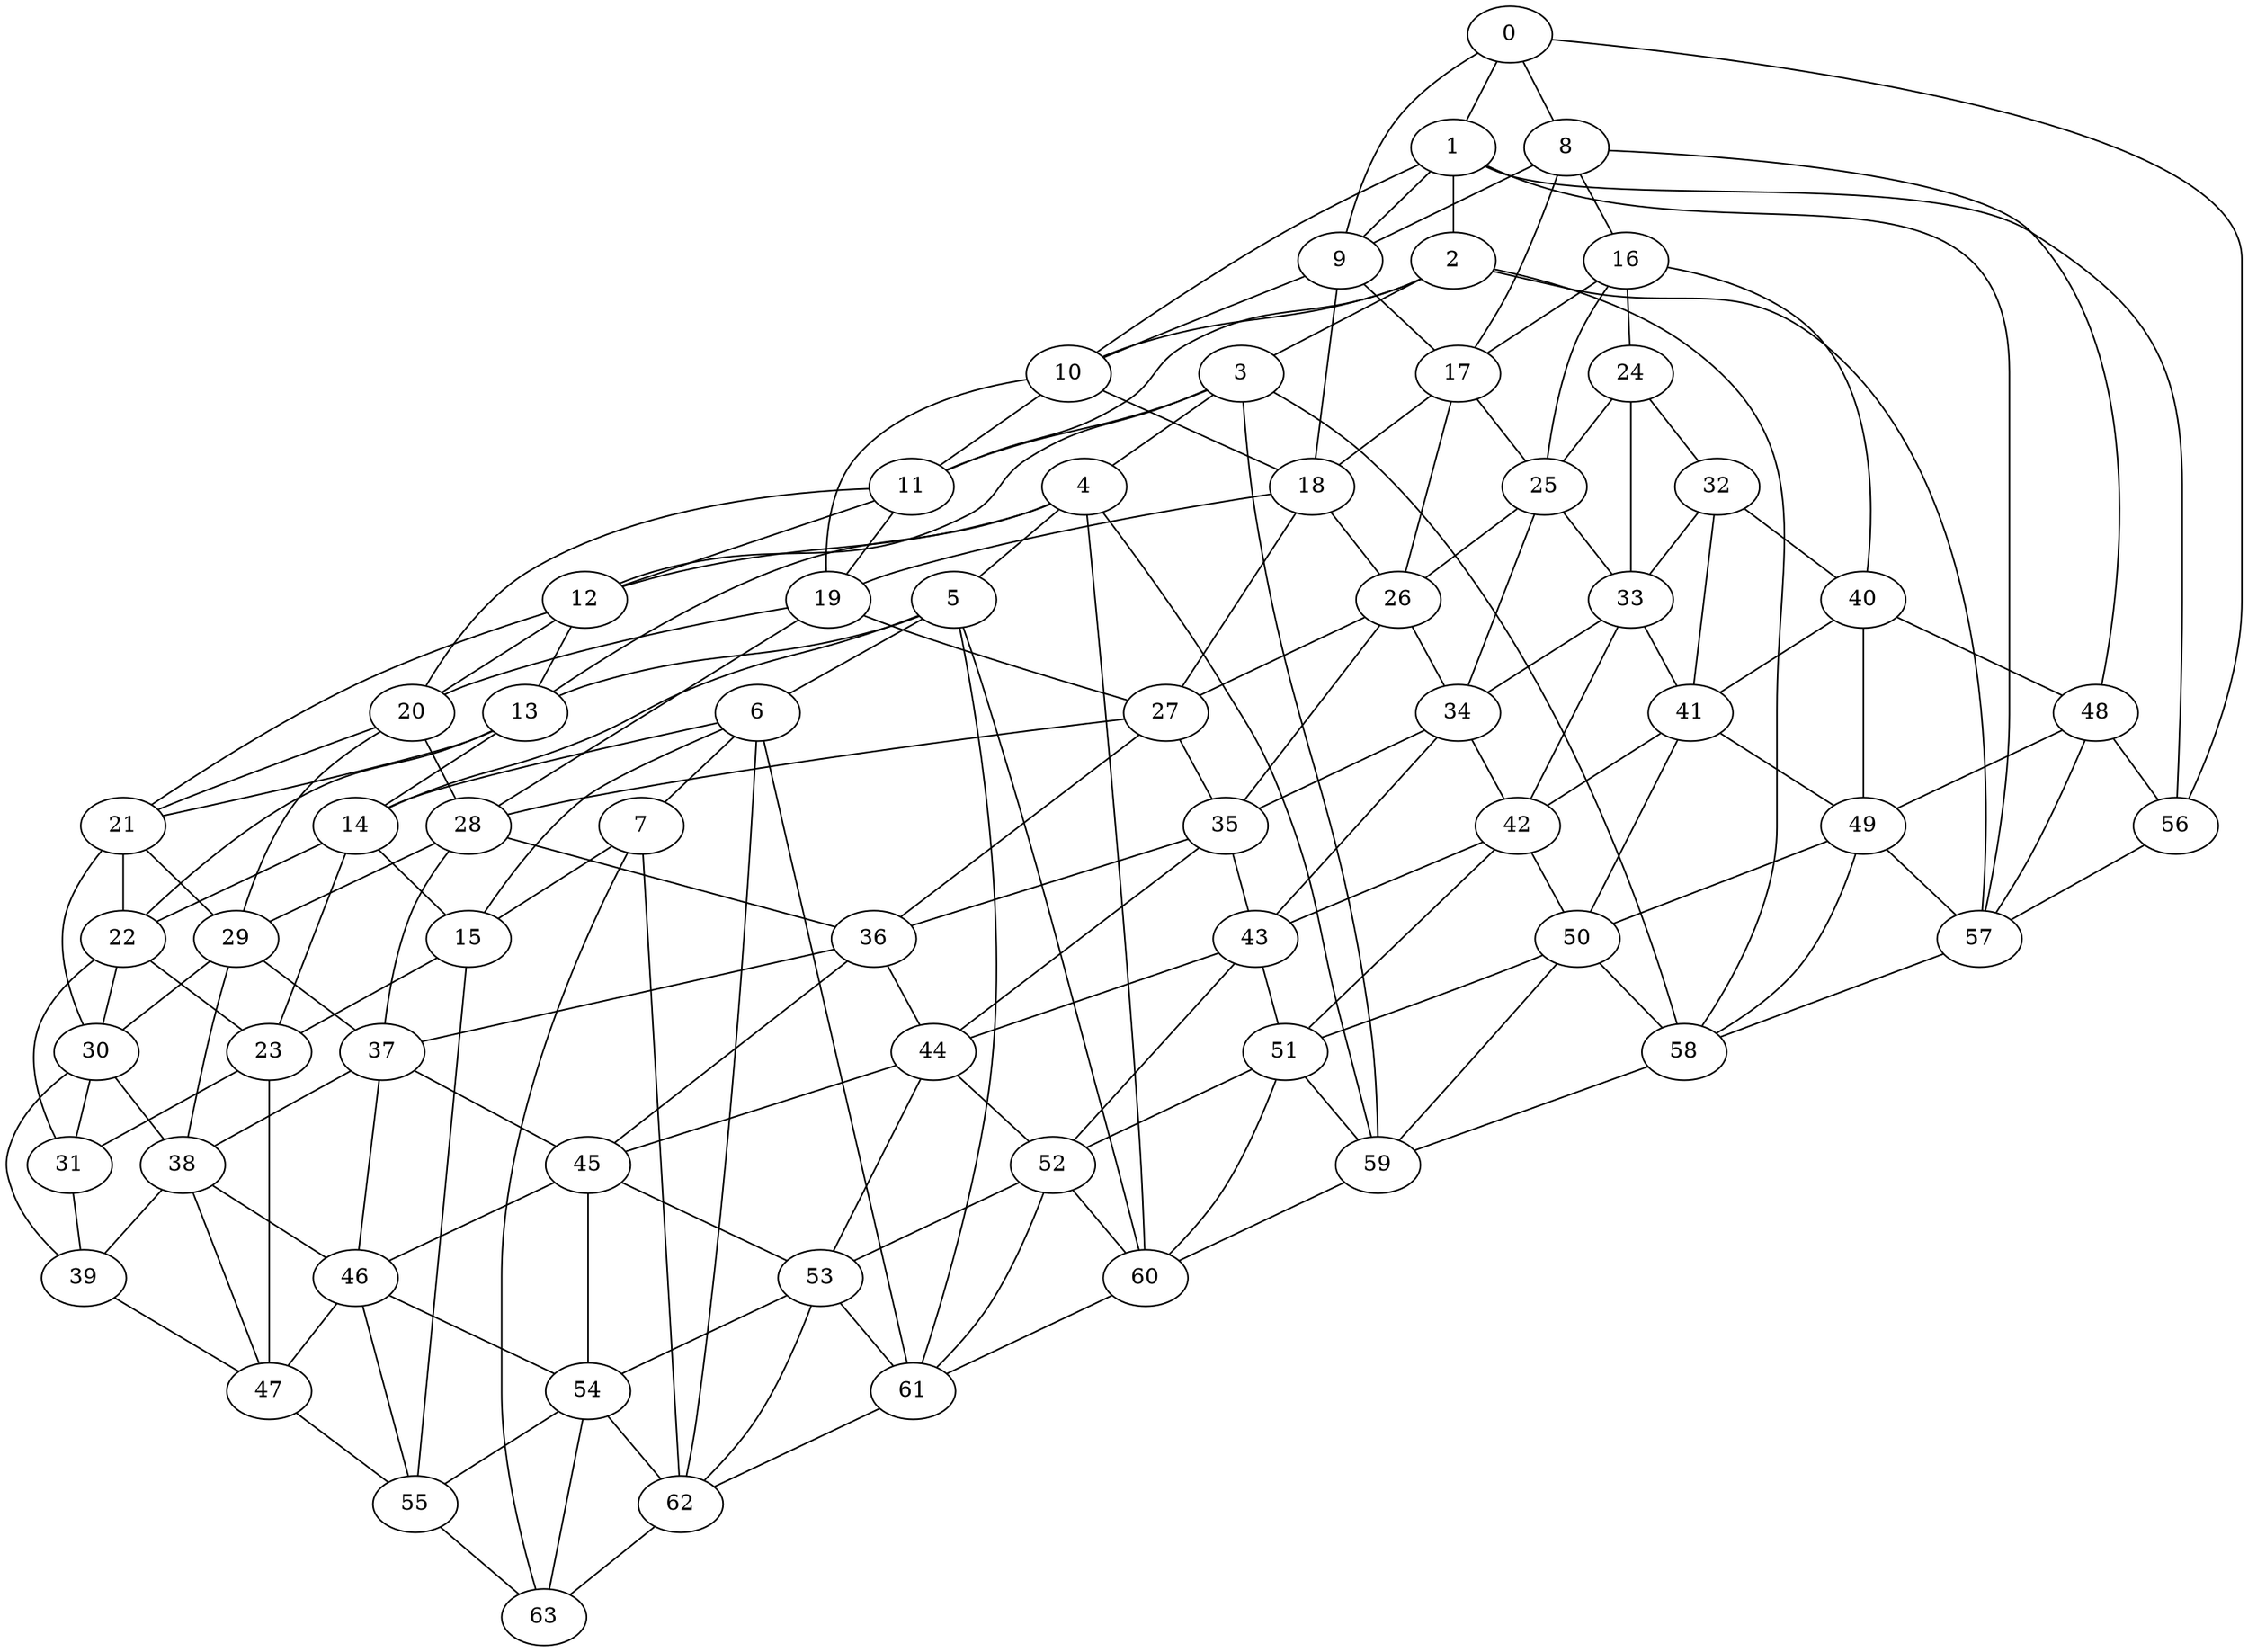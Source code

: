 graph G{
0--1;
0--8;
0--9;
0--56;
1--2;
1--9;
1--10;
1--56;
1--57;
2--3;
2--10;
2--11;
2--57;
2--58;
3--4;
3--11;
3--12;
3--58;
3--59;
4--5;
4--12;
4--13;
4--59;
4--60;
5--6;
5--13;
5--14;
5--60;
5--61;
6--7;
6--14;
6--15;
6--61;
6--62;
7--15;
7--62;
7--63;
8--9;
8--16;
8--17;
8--48;
9--10;
9--17;
9--18;
10--11;
10--18;
10--19;
11--12;
11--19;
11--20;
12--13;
12--20;
12--21;
13--14;
13--21;
13--22;
14--15;
14--22;
14--23;
15--23;
15--55;
16--17;
16--24;
16--25;
16--40;
17--18;
17--25;
17--26;
18--19;
18--26;
18--27;
19--20;
19--27;
19--28;
20--21;
20--28;
20--29;
21--22;
21--29;
21--30;
22--23;
22--30;
22--31;
23--31;
23--47;
24--25;
24--32;
24--33;
25--26;
25--33;
25--34;
26--27;
26--34;
26--35;
27--28;
27--35;
27--36;
28--29;
28--36;
28--37;
29--30;
29--37;
29--38;
30--31;
30--38;
30--39;
31--39;
32--33;
32--40;
32--41;
33--34;
33--41;
33--42;
34--35;
34--42;
34--43;
35--36;
35--43;
35--44;
36--37;
36--44;
36--45;
37--38;
37--45;
37--46;
38--39;
38--46;
38--47;
39--47;
40--41;
40--48;
40--49;
41--42;
41--49;
41--50;
42--43;
42--50;
42--51;
43--44;
43--51;
43--52;
44--45;
44--52;
44--53;
45--46;
45--53;
45--54;
46--47;
46--54;
46--55;
47--55;
48--49;
48--56;
48--57;
49--50;
49--57;
49--58;
50--51;
50--58;
50--59;
51--52;
51--59;
51--60;
52--53;
52--60;
52--61;
53--54;
53--61;
53--62;
54--55;
54--62;
54--63;
55--63;
56--57;
57--58;
58--59;
59--60;
60--61;
61--62;
62--63;
}